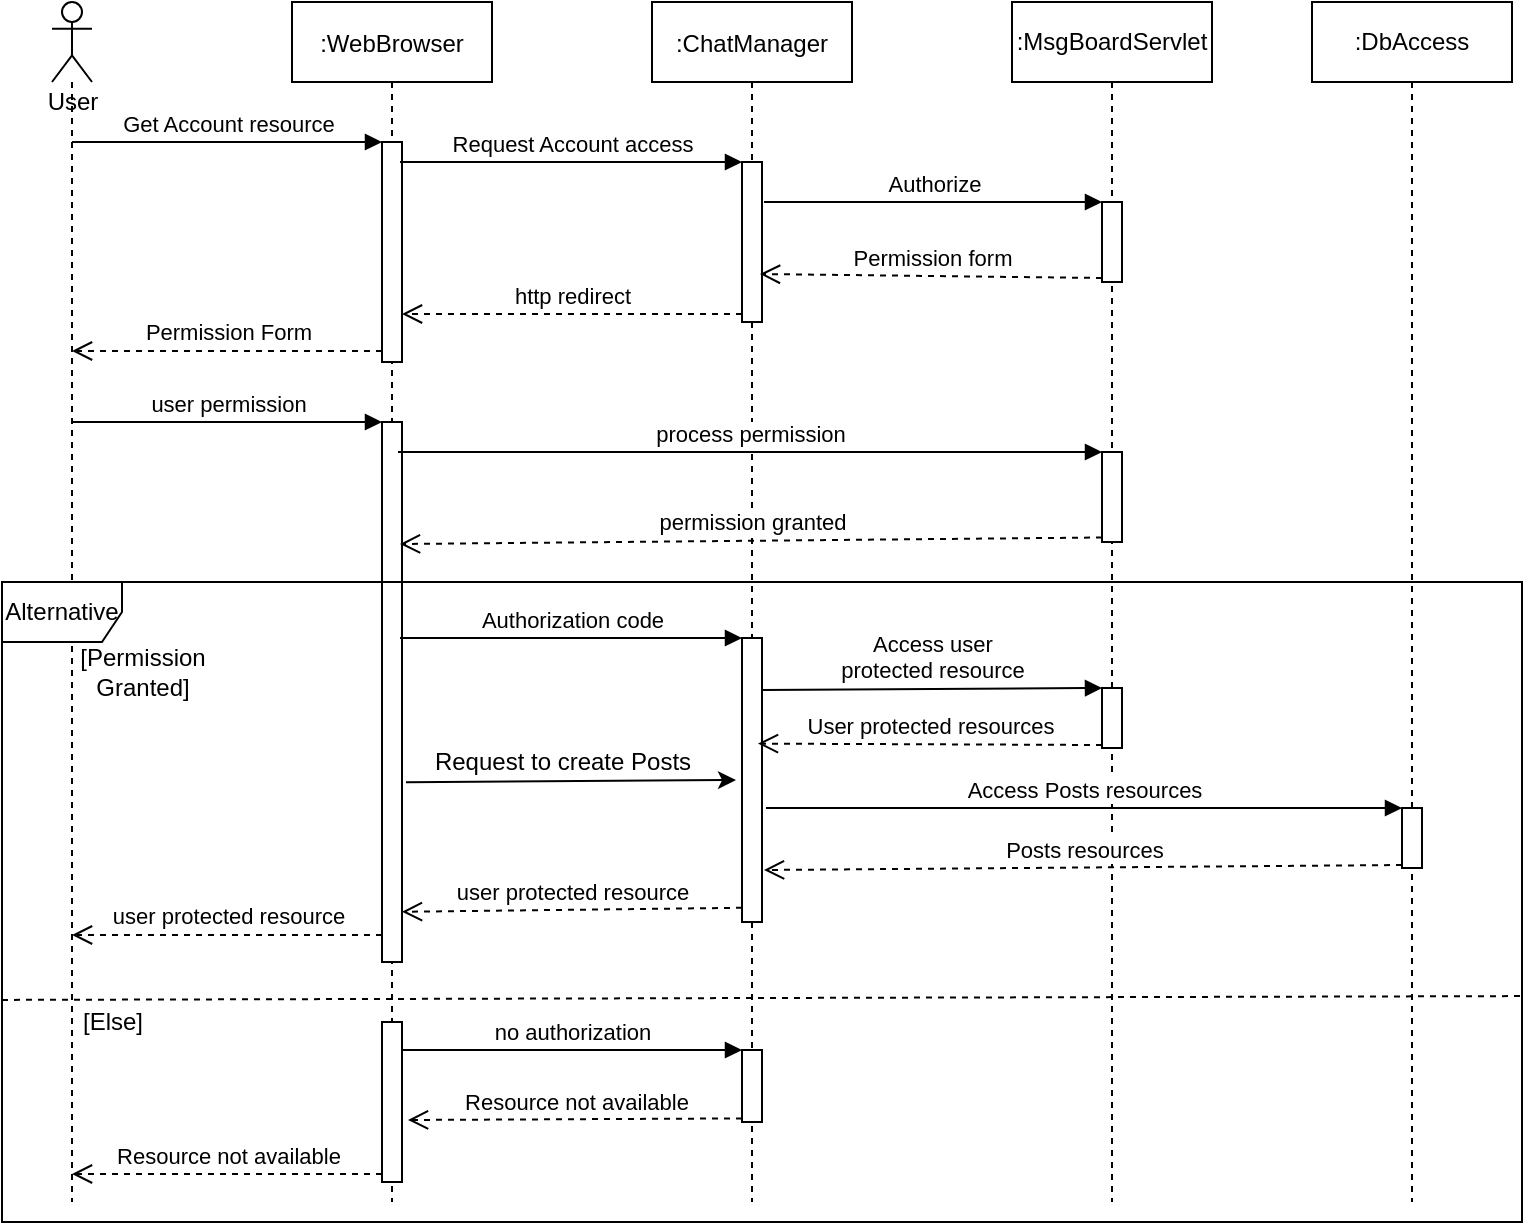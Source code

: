 <mxfile version="13.9.5" type="device"><diagram id="kgpKYQtTHZ0yAKxKKP6v" name="Page-1"><mxGraphModel dx="1080" dy="659" grid="1" gridSize="10" guides="1" tooltips="1" connect="1" arrows="1" fold="1" page="1" pageScale="1" pageWidth="850" pageHeight="1100" math="0" shadow="0"><root><mxCell id="0"/><mxCell id="1" parent="0"/><mxCell id="3nuBFxr9cyL0pnOWT2aG-1" value=":WebBrowser" style="shape=umlLifeline;perimeter=lifelinePerimeter;container=1;collapsible=0;recursiveResize=0;rounded=0;shadow=0;strokeWidth=1;" parent="1" vertex="1"><mxGeometry x="185" y="120" width="100" height="600" as="geometry"/></mxCell><mxCell id="M_OcUc91F38f7OIpC_Ai-12" value="" style="html=1;points=[];perimeter=orthogonalPerimeter;" parent="3nuBFxr9cyL0pnOWT2aG-1" vertex="1"><mxGeometry x="45" y="70" width="10" height="110" as="geometry"/></mxCell><mxCell id="M_OcUc91F38f7OIpC_Ai-22" value="" style="html=1;points=[];perimeter=orthogonalPerimeter;" parent="3nuBFxr9cyL0pnOWT2aG-1" vertex="1"><mxGeometry x="45" y="210" width="10" height="270" as="geometry"/></mxCell><mxCell id="M_OcUc91F38f7OIpC_Ai-39" value="" style="html=1;points=[];perimeter=orthogonalPerimeter;" parent="3nuBFxr9cyL0pnOWT2aG-1" vertex="1"><mxGeometry x="45" y="510" width="10" height="80" as="geometry"/></mxCell><mxCell id="3nuBFxr9cyL0pnOWT2aG-5" value=":ChatManager" style="shape=umlLifeline;perimeter=lifelinePerimeter;container=1;collapsible=0;recursiveResize=0;rounded=0;shadow=0;strokeWidth=1;" parent="1" vertex="1"><mxGeometry x="365" y="120" width="100" height="600" as="geometry"/></mxCell><mxCell id="M_OcUc91F38f7OIpC_Ai-15" value="" style="html=1;points=[];perimeter=orthogonalPerimeter;" parent="3nuBFxr9cyL0pnOWT2aG-5" vertex="1"><mxGeometry x="45" y="80" width="10" height="80" as="geometry"/></mxCell><mxCell id="M_OcUc91F38f7OIpC_Ai-30" value="" style="html=1;points=[];perimeter=orthogonalPerimeter;" parent="3nuBFxr9cyL0pnOWT2aG-5" vertex="1"><mxGeometry x="45" y="318" width="10" height="142" as="geometry"/></mxCell><mxCell id="M_OcUc91F38f7OIpC_Ai-42" value="" style="html=1;points=[];perimeter=orthogonalPerimeter;" parent="3nuBFxr9cyL0pnOWT2aG-5" vertex="1"><mxGeometry x="45" y="524" width="10" height="36" as="geometry"/></mxCell><mxCell id="M_OcUc91F38f7OIpC_Ai-3" value="" style="shape=umlLifeline;participant=umlActor;perimeter=lifelinePerimeter;whiteSpace=wrap;html=1;container=1;collapsible=0;recursiveResize=0;verticalAlign=top;spacingTop=36;outlineConnect=0;" parent="1" vertex="1"><mxGeometry x="65" y="120" width="20" height="600" as="geometry"/></mxCell><mxCell id="M_OcUc91F38f7OIpC_Ai-4" value="User" style="text;html=1;align=center;verticalAlign=middle;resizable=0;points=[];autosize=1;" parent="1" vertex="1"><mxGeometry x="55" y="160" width="40" height="20" as="geometry"/></mxCell><mxCell id="M_OcUc91F38f7OIpC_Ai-10" value=":MsgBoardServlet" style="shape=umlLifeline;perimeter=lifelinePerimeter;whiteSpace=wrap;html=1;container=1;collapsible=0;recursiveResize=0;outlineConnect=0;" parent="1" vertex="1"><mxGeometry x="545" y="120" width="100" height="600" as="geometry"/></mxCell><mxCell id="M_OcUc91F38f7OIpC_Ai-18" value="" style="html=1;points=[];perimeter=orthogonalPerimeter;" parent="M_OcUc91F38f7OIpC_Ai-10" vertex="1"><mxGeometry x="45" y="100" width="10" height="40" as="geometry"/></mxCell><mxCell id="M_OcUc91F38f7OIpC_Ai-25" value="" style="html=1;points=[];perimeter=orthogonalPerimeter;" parent="M_OcUc91F38f7OIpC_Ai-10" vertex="1"><mxGeometry x="45" y="225" width="10" height="45" as="geometry"/></mxCell><mxCell id="M_OcUc91F38f7OIpC_Ai-33" value="" style="html=1;points=[];perimeter=orthogonalPerimeter;" parent="M_OcUc91F38f7OIpC_Ai-10" vertex="1"><mxGeometry x="45" y="343" width="10" height="30" as="geometry"/></mxCell><mxCell id="M_OcUc91F38f7OIpC_Ai-11" value=":DbAccess" style="shape=umlLifeline;perimeter=lifelinePerimeter;whiteSpace=wrap;html=1;container=1;collapsible=0;recursiveResize=0;outlineConnect=0;" parent="1" vertex="1"><mxGeometry x="695" y="120" width="100" height="600" as="geometry"/></mxCell><mxCell id="M_OcUc91F38f7OIpC_Ai-36" value="" style="html=1;points=[];perimeter=orthogonalPerimeter;" parent="M_OcUc91F38f7OIpC_Ai-11" vertex="1"><mxGeometry x="45" y="403" width="10" height="30" as="geometry"/></mxCell><mxCell id="M_OcUc91F38f7OIpC_Ai-16" value="Request Account access" style="html=1;verticalAlign=bottom;endArrow=block;entryX=0;entryY=0;" parent="1" target="M_OcUc91F38f7OIpC_Ai-15" edge="1"><mxGeometry relative="1" as="geometry"><mxPoint x="239" y="200" as="sourcePoint"/></mxGeometry></mxCell><mxCell id="M_OcUc91F38f7OIpC_Ai-17" value="http redirect" style="html=1;verticalAlign=bottom;endArrow=open;dashed=1;endSize=8;exitX=0;exitY=0.95;" parent="1" source="M_OcUc91F38f7OIpC_Ai-15" target="M_OcUc91F38f7OIpC_Ai-12" edge="1"><mxGeometry relative="1" as="geometry"><mxPoint x="275" y="276" as="targetPoint"/></mxGeometry></mxCell><mxCell id="M_OcUc91F38f7OIpC_Ai-19" value="Authorize" style="html=1;verticalAlign=bottom;endArrow=block;entryX=0;entryY=0;" parent="1" target="M_OcUc91F38f7OIpC_Ai-18" edge="1"><mxGeometry relative="1" as="geometry"><mxPoint x="421" y="220" as="sourcePoint"/></mxGeometry></mxCell><mxCell id="M_OcUc91F38f7OIpC_Ai-20" value="Permission form" style="html=1;verticalAlign=bottom;endArrow=open;dashed=1;endSize=8;exitX=0;exitY=0.95;entryX=0.9;entryY=0.7;entryDx=0;entryDy=0;entryPerimeter=0;" parent="1" source="M_OcUc91F38f7OIpC_Ai-18" target="M_OcUc91F38f7OIpC_Ai-15" edge="1"><mxGeometry relative="1" as="geometry"><mxPoint x="415" y="306" as="targetPoint"/></mxGeometry></mxCell><mxCell id="M_OcUc91F38f7OIpC_Ai-23" value="user permission" style="html=1;verticalAlign=bottom;endArrow=block;entryX=0;entryY=0;" parent="1" source="M_OcUc91F38f7OIpC_Ai-3" target="M_OcUc91F38f7OIpC_Ai-22" edge="1"><mxGeometry relative="1" as="geometry"><mxPoint x="115" y="320" as="sourcePoint"/></mxGeometry></mxCell><mxCell id="M_OcUc91F38f7OIpC_Ai-24" value="user protected resource" style="html=1;verticalAlign=bottom;endArrow=open;dashed=1;endSize=8;exitX=0;exitY=0.95;" parent="1" source="M_OcUc91F38f7OIpC_Ai-22" target="M_OcUc91F38f7OIpC_Ai-3" edge="1"><mxGeometry relative="1" as="geometry"><mxPoint x="115" y="396" as="targetPoint"/></mxGeometry></mxCell><mxCell id="M_OcUc91F38f7OIpC_Ai-26" value="process permission" style="html=1;verticalAlign=bottom;endArrow=block;entryX=0;entryY=0;exitX=0.53;exitY=0.375;exitDx=0;exitDy=0;exitPerimeter=0;" parent="1" source="3nuBFxr9cyL0pnOWT2aG-1" target="M_OcUc91F38f7OIpC_Ai-25" edge="1"><mxGeometry relative="1" as="geometry"><mxPoint x="455" y="330" as="sourcePoint"/></mxGeometry></mxCell><mxCell id="M_OcUc91F38f7OIpC_Ai-27" value="permission granted" style="html=1;verticalAlign=bottom;endArrow=open;dashed=1;endSize=8;exitX=0;exitY=0.95;entryX=0.9;entryY=0.226;entryDx=0;entryDy=0;entryPerimeter=0;" parent="1" source="M_OcUc91F38f7OIpC_Ai-25" target="M_OcUc91F38f7OIpC_Ai-22" edge="1"><mxGeometry relative="1" as="geometry"><mxPoint x="455" y="406" as="targetPoint"/></mxGeometry></mxCell><mxCell id="M_OcUc91F38f7OIpC_Ai-34" value="Access user &lt;br&gt;protected resource" style="html=1;verticalAlign=bottom;endArrow=block;entryX=0;entryY=0;exitX=1;exitY=0.183;exitDx=0;exitDy=0;exitPerimeter=0;" parent="1" source="M_OcUc91F38f7OIpC_Ai-30" target="M_OcUc91F38f7OIpC_Ai-33" edge="1"><mxGeometry relative="1" as="geometry"><mxPoint x="425" y="460" as="sourcePoint"/></mxGeometry></mxCell><mxCell id="M_OcUc91F38f7OIpC_Ai-37" value="Access Posts resources" style="html=1;verticalAlign=bottom;endArrow=block;entryX=0;entryY=0;" parent="1" target="M_OcUc91F38f7OIpC_Ai-36" edge="1"><mxGeometry relative="1" as="geometry"><mxPoint x="422" y="523" as="sourcePoint"/></mxGeometry></mxCell><mxCell id="M_OcUc91F38f7OIpC_Ai-38" value="Posts resources" style="html=1;verticalAlign=bottom;endArrow=open;dashed=1;endSize=8;exitX=0;exitY=0.95;entryX=1.1;entryY=0.817;entryDx=0;entryDy=0;entryPerimeter=0;" parent="1" source="M_OcUc91F38f7OIpC_Ai-36" target="M_OcUc91F38f7OIpC_Ai-30" edge="1"><mxGeometry relative="1" as="geometry"><mxPoint x="425" y="559" as="targetPoint"/></mxGeometry></mxCell><mxCell id="M_OcUc91F38f7OIpC_Ai-41" value="Resource not available" style="html=1;verticalAlign=bottom;endArrow=open;dashed=1;endSize=8;exitX=0;exitY=0.95;" parent="1" source="M_OcUc91F38f7OIpC_Ai-39" target="M_OcUc91F38f7OIpC_Ai-3" edge="1"><mxGeometry relative="1" as="geometry"><mxPoint x="135" y="646" as="targetPoint"/></mxGeometry></mxCell><mxCell id="M_OcUc91F38f7OIpC_Ai-43" value="no authorization" style="html=1;verticalAlign=bottom;endArrow=block;entryX=0;entryY=0;exitX=1;exitY=0.175;exitDx=0;exitDy=0;exitPerimeter=0;" parent="1" source="M_OcUc91F38f7OIpC_Ai-39" target="M_OcUc91F38f7OIpC_Ai-42" edge="1"><mxGeometry relative="1" as="geometry"><mxPoint x="315" y="650" as="sourcePoint"/></mxGeometry></mxCell><mxCell id="M_OcUc91F38f7OIpC_Ai-44" value="Resource not available" style="html=1;verticalAlign=bottom;endArrow=open;dashed=1;endSize=8;exitX=0;exitY=0.95;" parent="1" source="M_OcUc91F38f7OIpC_Ai-42" edge="1"><mxGeometry relative="1" as="geometry"><mxPoint x="243" y="679" as="targetPoint"/></mxGeometry></mxCell><mxCell id="M_OcUc91F38f7OIpC_Ai-13" value="Get Account resource" style="html=1;verticalAlign=bottom;endArrow=block;entryX=0;entryY=0;" parent="1" source="M_OcUc91F38f7OIpC_Ai-3" target="M_OcUc91F38f7OIpC_Ai-12" edge="1"><mxGeometry relative="1" as="geometry"><mxPoint x="165" y="190" as="sourcePoint"/></mxGeometry></mxCell><mxCell id="M_OcUc91F38f7OIpC_Ai-14" value="Permission Form" style="html=1;verticalAlign=bottom;endArrow=open;dashed=1;endSize=8;exitX=0;exitY=0.95;" parent="1" source="M_OcUc91F38f7OIpC_Ai-12" target="M_OcUc91F38f7OIpC_Ai-3" edge="1"><mxGeometry relative="1" as="geometry"><mxPoint x="165" y="266" as="targetPoint"/></mxGeometry></mxCell><mxCell id="M_OcUc91F38f7OIpC_Ai-31" value="Authorization code" style="html=1;verticalAlign=bottom;endArrow=block;entryX=0;entryY=0;exitX=0.9;exitY=0.4;exitDx=0;exitDy=0;exitPerimeter=0;" parent="1" source="M_OcUc91F38f7OIpC_Ai-22" target="M_OcUc91F38f7OIpC_Ai-30" edge="1"><mxGeometry relative="1" as="geometry"><mxPoint x="340" y="440" as="sourcePoint"/></mxGeometry></mxCell><mxCell id="M_OcUc91F38f7OIpC_Ai-32" value="user protected resource" style="html=1;verticalAlign=bottom;endArrow=open;dashed=1;endSize=8;exitX=0;exitY=0.95;entryX=1;entryY=0.907;entryDx=0;entryDy=0;entryPerimeter=0;" parent="1" source="M_OcUc91F38f7OIpC_Ai-30" target="M_OcUc91F38f7OIpC_Ai-22" edge="1"><mxGeometry relative="1" as="geometry"><mxPoint x="245" y="583" as="targetPoint"/></mxGeometry></mxCell><mxCell id="M_OcUc91F38f7OIpC_Ai-35" value="User protected resources" style="html=1;verticalAlign=bottom;endArrow=open;dashed=1;endSize=8;exitX=0;exitY=0.95;entryX=0.53;entryY=0.618;entryDx=0;entryDy=0;entryPerimeter=0;" parent="1" source="M_OcUc91F38f7OIpC_Ai-33" target="3nuBFxr9cyL0pnOWT2aG-5" edge="1"><mxGeometry relative="1" as="geometry"><mxPoint x="423" y="499.04" as="targetPoint"/></mxGeometry></mxCell><mxCell id="M_OcUc91F38f7OIpC_Ai-48" value="[Permission &lt;br&gt;Granted]" style="text;html=1;align=center;verticalAlign=middle;resizable=0;points=[];autosize=1;" parent="1" vertex="1"><mxGeometry x="70" y="440" width="80" height="30" as="geometry"/></mxCell><mxCell id="M_OcUc91F38f7OIpC_Ai-49" value="[Else]" style="text;html=1;align=center;verticalAlign=middle;resizable=0;points=[];autosize=1;" parent="1" vertex="1"><mxGeometry x="70" y="620" width="50" height="20" as="geometry"/></mxCell><mxCell id="M_OcUc91F38f7OIpC_Ai-50" value="" style="endArrow=none;dashed=1;html=1;entryX=1.001;entryY=0.647;entryDx=0;entryDy=0;entryPerimeter=0;exitX=0;exitY=0.653;exitDx=0;exitDy=0;exitPerimeter=0;" parent="1" source="M_OcUc91F38f7OIpC_Ai-45" target="M_OcUc91F38f7OIpC_Ai-45" edge="1"><mxGeometry width="50" height="50" relative="1" as="geometry"><mxPoint x="390" y="400" as="sourcePoint"/><mxPoint x="440" y="350" as="targetPoint"/></mxGeometry></mxCell><mxCell id="6Y-a34ryOCDfhp0cRohY-1" value="" style="endArrow=classic;html=1;exitX=1.2;exitY=0.667;exitDx=0;exitDy=0;exitPerimeter=0;entryX=-0.3;entryY=0.5;entryDx=0;entryDy=0;entryPerimeter=0;" edge="1" parent="1" source="M_OcUc91F38f7OIpC_Ai-22" target="M_OcUc91F38f7OIpC_Ai-30"><mxGeometry width="50" height="50" relative="1" as="geometry"><mxPoint x="410" y="480" as="sourcePoint"/><mxPoint x="460" y="430" as="targetPoint"/></mxGeometry></mxCell><mxCell id="6Y-a34ryOCDfhp0cRohY-3" value="Request to create Posts" style="text;html=1;align=center;verticalAlign=middle;resizable=0;points=[];autosize=1;" vertex="1" parent="1"><mxGeometry x="250" y="490" width="140" height="20" as="geometry"/></mxCell><mxCell id="M_OcUc91F38f7OIpC_Ai-45" value="Alternative" style="shape=umlFrame;whiteSpace=wrap;html=1;" parent="1" vertex="1"><mxGeometry x="40" y="410" width="760" height="320" as="geometry"/></mxCell></root></mxGraphModel></diagram></mxfile>